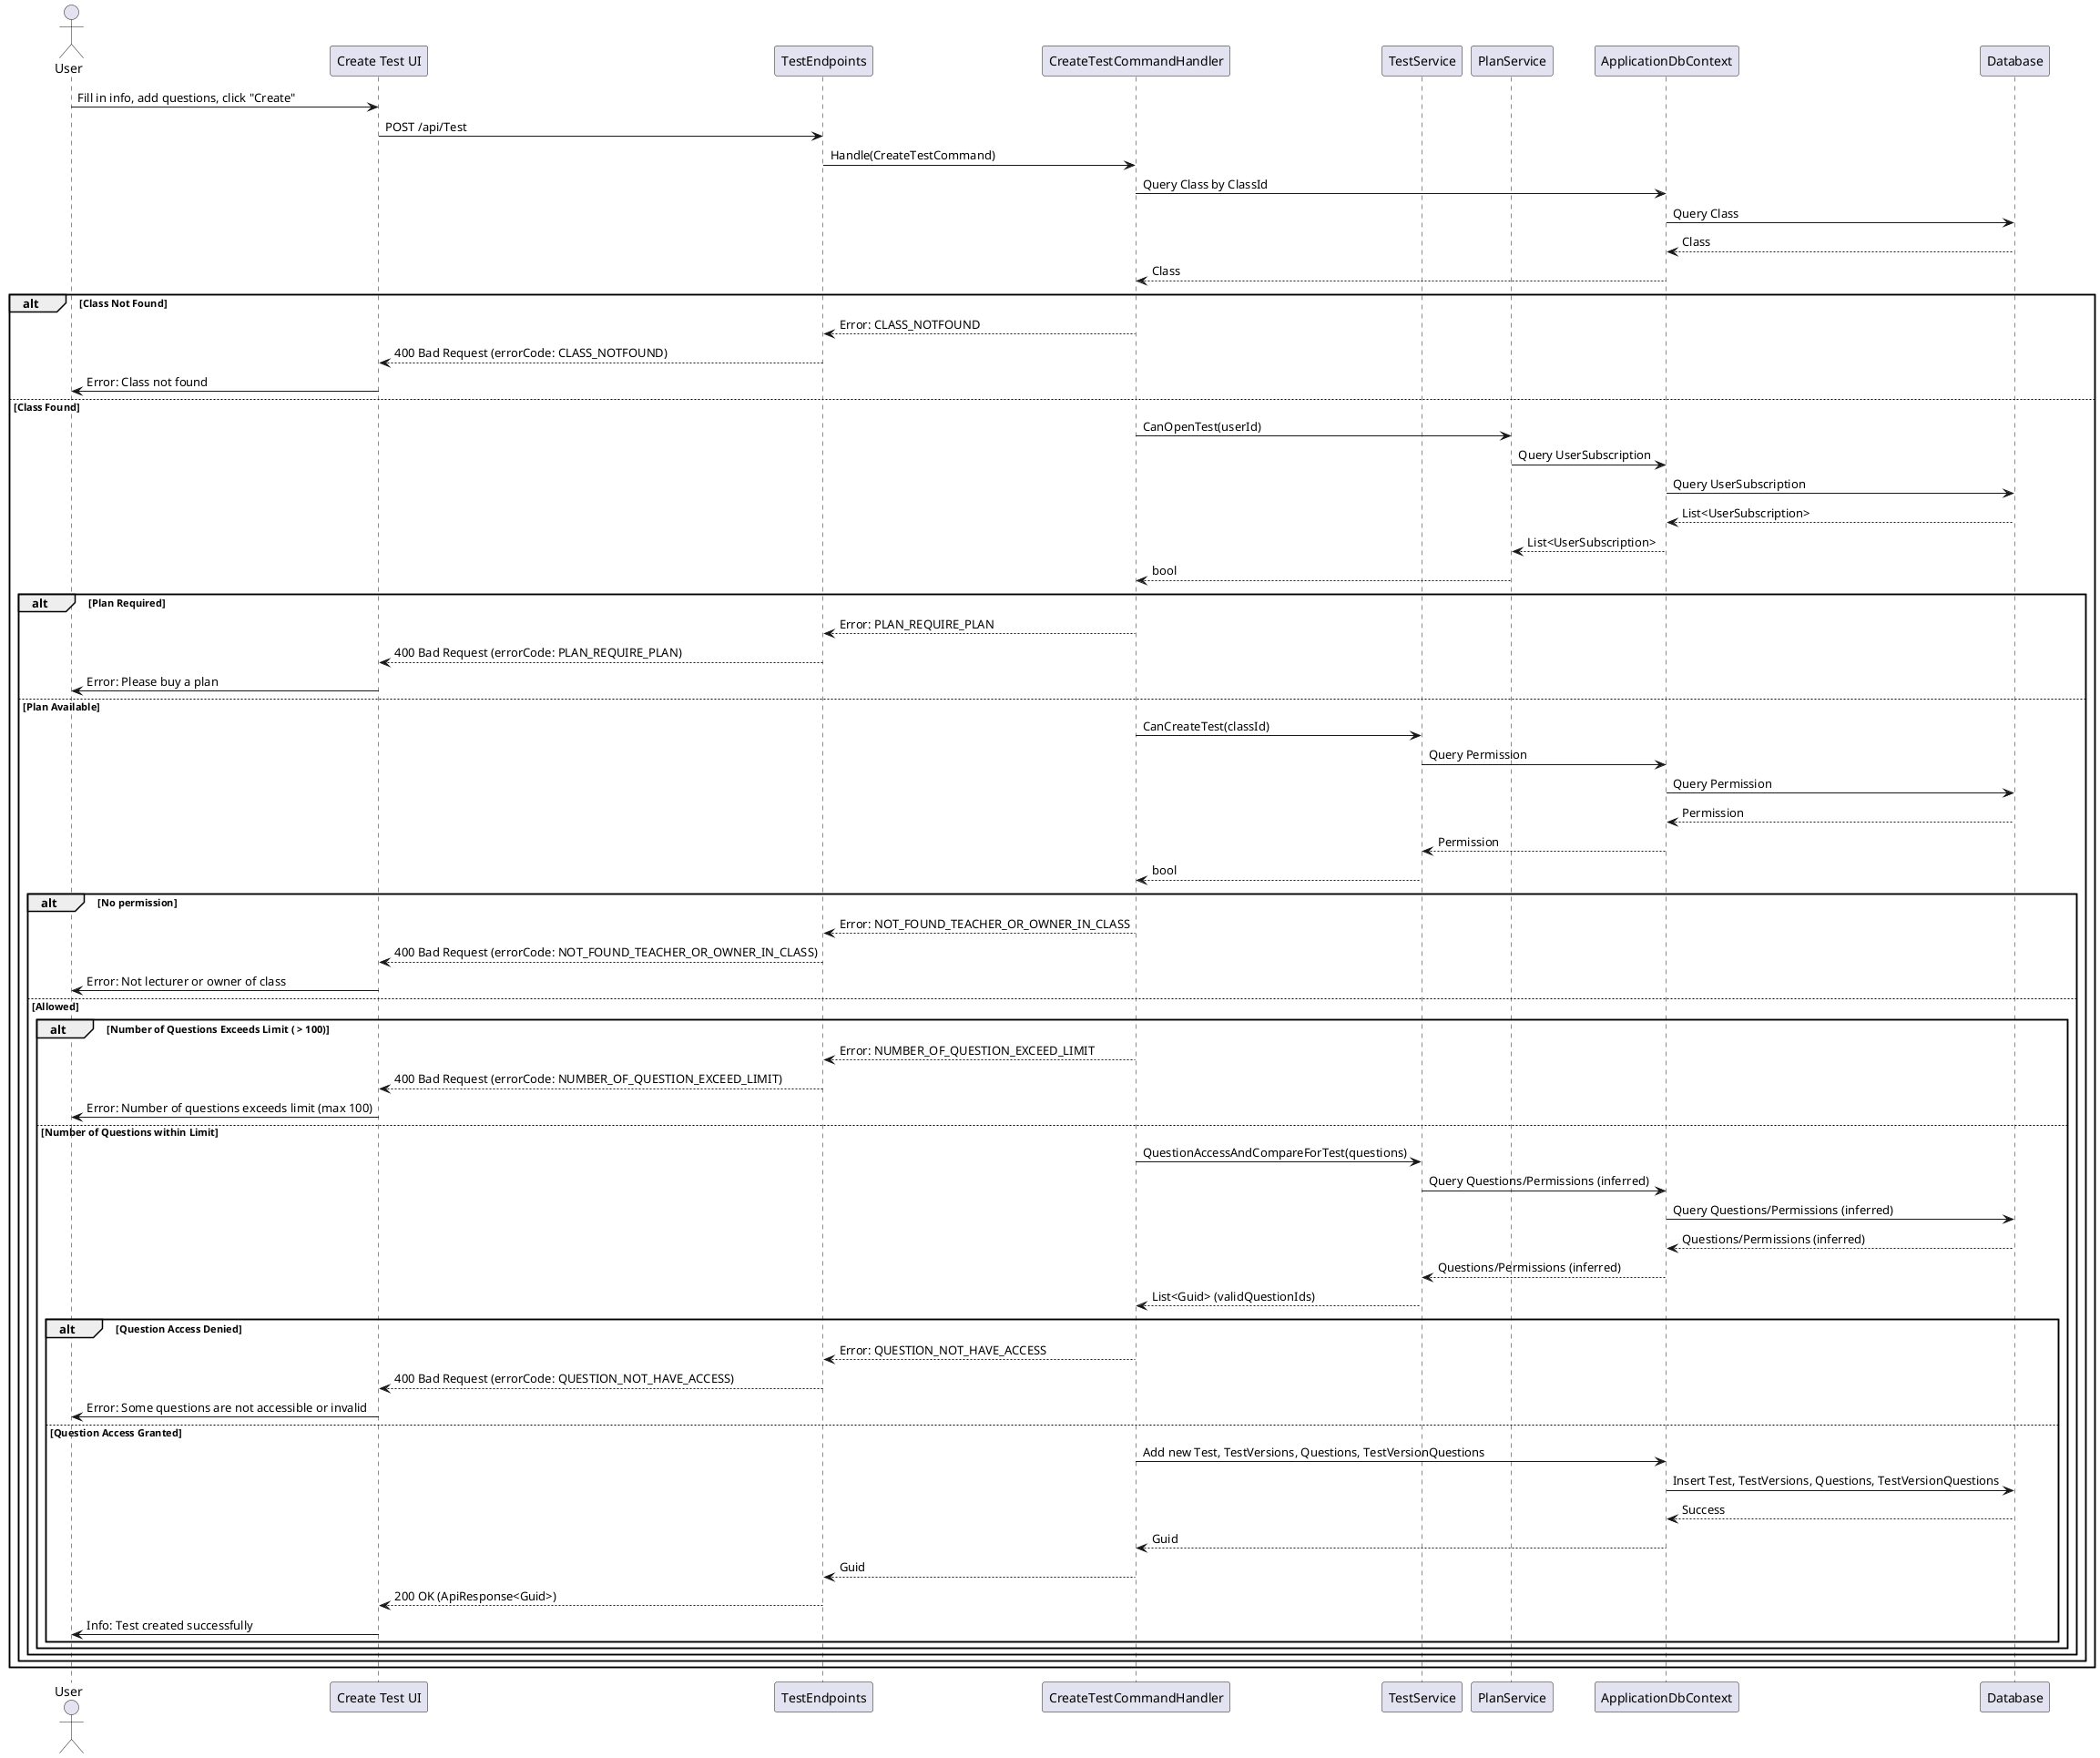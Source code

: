 @startuml
actor User
participant "Create Test UI" as UI
participant TestEndpoints
participant CreateTestCommandHandler as Handler
participant TestService
participant PlanService
participant ApplicationDbContext
participant Database

User -> UI : Fill in info, add questions, click "Create"
UI -> TestEndpoints : POST /api/Test
TestEndpoints -> Handler : Handle(CreateTestCommand)
Handler -> ApplicationDbContext : Query Class by ClassId
ApplicationDbContext -> Database : Query Class
Database --> ApplicationDbContext : Class
ApplicationDbContext --> Handler : Class
alt Class Not Found
    Handler --> TestEndpoints : Error: CLASS_NOTFOUND
    TestEndpoints --> UI : 400 Bad Request (errorCode: CLASS_NOTFOUND)
    UI -> User : Error: Class not found
else Class Found
    Handler -> PlanService : CanOpenTest(userId)
    PlanService -> ApplicationDbContext : Query UserSubscription
    ApplicationDbContext -> Database : Query UserSubscription
    Database --> ApplicationDbContext : List<UserSubscription>
    ApplicationDbContext --> PlanService : List<UserSubscription>
    PlanService --> Handler : bool
    alt Plan Required
        Handler --> TestEndpoints : Error: PLAN_REQUIRE_PLAN
        TestEndpoints --> UI : 400 Bad Request (errorCode: PLAN_REQUIRE_PLAN)
        UI -> User : Error: Please buy a plan
    else Plan Available
        Handler -> TestService : CanCreateTest(classId)
        TestService -> ApplicationDbContext : Query Permission
        ApplicationDbContext -> Database : Query Permission
        Database --> ApplicationDbContext : Permission
        ApplicationDbContext --> TestService : Permission
        TestService --> Handler : bool
        alt No permission
            Handler --> TestEndpoints : Error: NOT_FOUND_TEACHER_OR_OWNER_IN_CLASS
            TestEndpoints --> UI : 400 Bad Request (errorCode: NOT_FOUND_TEACHER_OR_OWNER_IN_CLASS)
            UI -> User : Error: Not lecturer or owner of class
        else Allowed
            alt Number of Questions Exceeds Limit ( > 100)
                Handler --> TestEndpoints : Error: NUMBER_OF_QUESTION_EXCEED_LIMIT
                TestEndpoints --> UI : 400 Bad Request (errorCode: NUMBER_OF_QUESTION_EXCEED_LIMIT)
                UI -> User : Error: Number of questions exceeds limit (max 100)
            else Number of Questions within Limit
                Handler -> TestService : QuestionAccessAndCompareForTest(questions)
                TestService -> ApplicationDbContext : Query Questions/Permissions (inferred)
                ApplicationDbContext -> Database : Query Questions/Permissions (inferred)
                Database --> ApplicationDbContext : Questions/Permissions (inferred)
                ApplicationDbContext --> TestService : Questions/Permissions (inferred)
                TestService --> Handler : List<Guid> (validQuestionIds)
                alt Question Access Denied
                    Handler --> TestEndpoints : Error: QUESTION_NOT_HAVE_ACCESS
                    TestEndpoints --> UI : 400 Bad Request (errorCode: QUESTION_NOT_HAVE_ACCESS)
                    UI -> User : Error: Some questions are not accessible or invalid
                else Question Access Granted
                    Handler -> ApplicationDbContext : Add new Test, TestVersions, Questions, TestVersionQuestions
                    ApplicationDbContext -> Database : Insert Test, TestVersions, Questions, TestVersionQuestions
                    Database --> ApplicationDbContext : Success
                    ApplicationDbContext --> Handler : Guid
                    Handler --> TestEndpoints : Guid
                    TestEndpoints --> UI : 200 OK (ApiResponse<Guid>)
                    UI -> User : Info: Test created successfully
                end
            end
        end
    end
end
@enduml